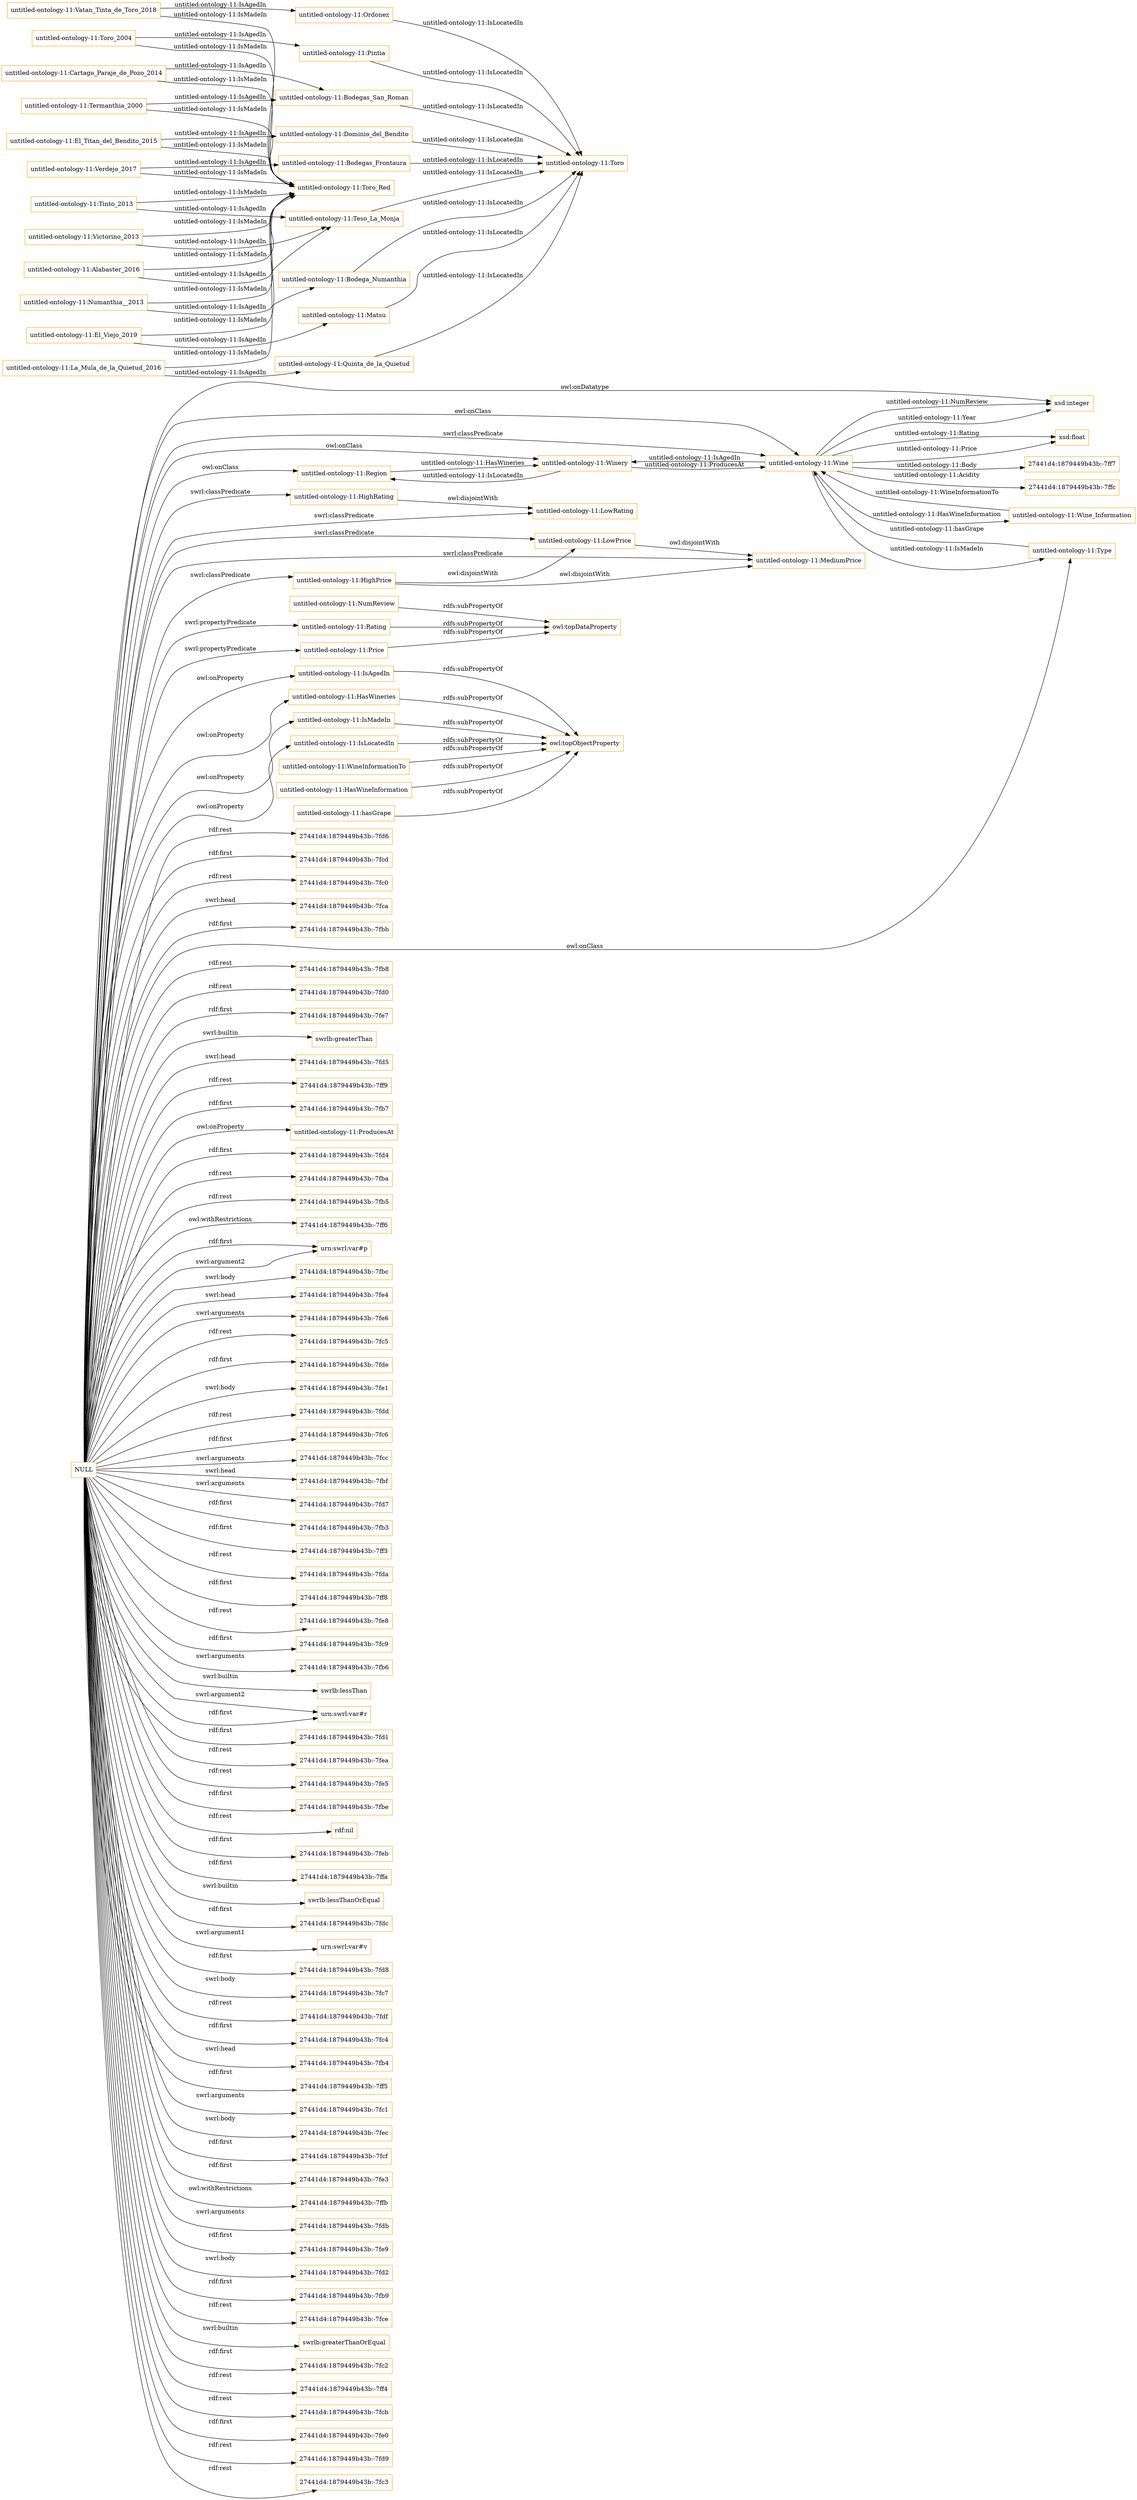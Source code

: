 digraph ar2dtool_diagram { 
rankdir=LR;
size="1501"
node [shape = rectangle, color="orange"]; "untitled-ontology-11:Region" "untitled-ontology-11:HighRating" "untitled-ontology-11:LowRating" "untitled-ontology-11:Wine_Information" "untitled-ontology-11:Type" "untitled-ontology-11:Wine" "untitled-ontology-11:MediumPrice" "untitled-ontology-11:Winery" "untitled-ontology-11:LowPrice" "untitled-ontology-11:HighPrice" "untitled-ontology-11:Toro" ; /*classes style*/
	"untitled-ontology-11:Vatan_Tinta_de_Toro_2018" -> "untitled-ontology-11:Ordonez" [ label = "untitled-ontology-11:IsAgedIn" ];
	"untitled-ontology-11:Vatan_Tinta_de_Toro_2018" -> "untitled-ontology-11:Toro_Red" [ label = "untitled-ontology-11:IsMadeIn" ];
	"untitled-ontology-11:HasWineInformation" -> "owl:topObjectProperty" [ label = "rdfs:subPropertyOf" ];
	"untitled-ontology-11:Toro_2004" -> "untitled-ontology-11:Pintia" [ label = "untitled-ontology-11:IsAgedIn" ];
	"untitled-ontology-11:Toro_2004" -> "untitled-ontology-11:Toro_Red" [ label = "untitled-ontology-11:IsMadeIn" ];
	"untitled-ontology-11:Bodegas_San_Roman" -> "untitled-ontology-11:Toro" [ label = "untitled-ontology-11:IsLocatedIn" ];
	"untitled-ontology-11:El_Titan_del_Bendito_2015" -> "untitled-ontology-11:Toro_Red" [ label = "untitled-ontology-11:IsMadeIn" ];
	"untitled-ontology-11:El_Titan_del_Bendito_2015" -> "untitled-ontology-11:Dominio_del_Bendito" [ label = "untitled-ontology-11:IsAgedIn" ];
	"untitled-ontology-11:hasGrape" -> "owl:topObjectProperty" [ label = "rdfs:subPropertyOf" ];
	"untitled-ontology-11:Bodegas_Frontaura" -> "untitled-ontology-11:Toro" [ label = "untitled-ontology-11:IsLocatedIn" ];
	"untitled-ontology-11:Teso_La_Monja" -> "untitled-ontology-11:Toro" [ label = "untitled-ontology-11:IsLocatedIn" ];
	"untitled-ontology-11:Tinto_2013" -> "untitled-ontology-11:Toro_Red" [ label = "untitled-ontology-11:IsMadeIn" ];
	"untitled-ontology-11:Tinto_2013" -> "untitled-ontology-11:Teso_La_Monja" [ label = "untitled-ontology-11:IsAgedIn" ];
	"untitled-ontology-11:Bodega_Numanthia" -> "untitled-ontology-11:Toro" [ label = "untitled-ontology-11:IsLocatedIn" ];
	"untitled-ontology-11:LowPrice" -> "untitled-ontology-11:MediumPrice" [ label = "owl:disjointWith" ];
	"untitled-ontology-11:Price" -> "owl:topDataProperty" [ label = "rdfs:subPropertyOf" ];
	"untitled-ontology-11:Pintia" -> "untitled-ontology-11:Toro" [ label = "untitled-ontology-11:IsLocatedIn" ];
	"untitled-ontology-11:NumReview" -> "owl:topDataProperty" [ label = "rdfs:subPropertyOf" ];
	"untitled-ontology-11:Matsu" -> "untitled-ontology-11:Toro" [ label = "untitled-ontology-11:IsLocatedIn" ];
	"untitled-ontology-11:HighPrice" -> "untitled-ontology-11:MediumPrice" [ label = "owl:disjointWith" ];
	"untitled-ontology-11:HighPrice" -> "untitled-ontology-11:LowPrice" [ label = "owl:disjointWith" ];
	"untitled-ontology-11:Victorino_2013" -> "untitled-ontology-11:Teso_La_Monja" [ label = "untitled-ontology-11:IsAgedIn" ];
	"untitled-ontology-11:Victorino_2013" -> "untitled-ontology-11:Toro_Red" [ label = "untitled-ontology-11:IsMadeIn" ];
	"untitled-ontology-11:Cartago_Paraje_de_Pozo_2014" -> "untitled-ontology-11:Toro_Red" [ label = "untitled-ontology-11:IsMadeIn" ];
	"untitled-ontology-11:Cartago_Paraje_de_Pozo_2014" -> "untitled-ontology-11:Bodegas_San_Roman" [ label = "untitled-ontology-11:IsAgedIn" ];
	"untitled-ontology-11:Dominio_del_Bendito" -> "untitled-ontology-11:Toro" [ label = "untitled-ontology-11:IsLocatedIn" ];
	"untitled-ontology-11:IsAgedIn" -> "owl:topObjectProperty" [ label = "rdfs:subPropertyOf" ];
	"untitled-ontology-11:Ordonez" -> "untitled-ontology-11:Toro" [ label = "untitled-ontology-11:IsLocatedIn" ];
	"NULL" -> "untitled-ontology-11:Type" [ label = "owl:onClass" ];
	"NULL" -> "27441d4:1879449b43b:-7fd6" [ label = "rdf:rest" ];
	"NULL" -> "27441d4:1879449b43b:-7fcd" [ label = "rdf:first" ];
	"NULL" -> "27441d4:1879449b43b:-7fc0" [ label = "rdf:rest" ];
	"NULL" -> "27441d4:1879449b43b:-7fca" [ label = "swrl:head" ];
	"NULL" -> "untitled-ontology-11:IsAgedIn" [ label = "owl:onProperty" ];
	"NULL" -> "untitled-ontology-11:LowPrice" [ label = "swrl:classPredicate" ];
	"NULL" -> "27441d4:1879449b43b:-7fbb" [ label = "rdf:first" ];
	"NULL" -> "xsd:integer" [ label = "owl:onDatatype" ];
	"NULL" -> "27441d4:1879449b43b:-7fb8" [ label = "rdf:rest" ];
	"NULL" -> "27441d4:1879449b43b:-7fd0" [ label = "rdf:rest" ];
	"NULL" -> "27441d4:1879449b43b:-7fe7" [ label = "rdf:first" ];
	"NULL" -> "swrlb:greaterThan" [ label = "swrl:builtin" ];
	"NULL" -> "27441d4:1879449b43b:-7fd5" [ label = "swrl:head" ];
	"NULL" -> "27441d4:1879449b43b:-7ff9" [ label = "rdf:rest" ];
	"NULL" -> "27441d4:1879449b43b:-7fb7" [ label = "rdf:first" ];
	"NULL" -> "untitled-ontology-11:ProducesAt" [ label = "owl:onProperty" ];
	"NULL" -> "untitled-ontology-11:Winery" [ label = "owl:onClass" ];
	"NULL" -> "27441d4:1879449b43b:-7fd4" [ label = "rdf:first" ];
	"NULL" -> "27441d4:1879449b43b:-7fba" [ label = "rdf:rest" ];
	"NULL" -> "27441d4:1879449b43b:-7fb5" [ label = "rdf:rest" ];
	"NULL" -> "27441d4:1879449b43b:-7ff6" [ label = "owl:withRestrictions" ];
	"NULL" -> "urn:swrl:var#p" [ label = "rdf:first" ];
	"NULL" -> "untitled-ontology-11:HasWineries" [ label = "owl:onProperty" ];
	"NULL" -> "27441d4:1879449b43b:-7fbc" [ label = "swrl:body" ];
	"NULL" -> "27441d4:1879449b43b:-7fe4" [ label = "swrl:head" ];
	"NULL" -> "27441d4:1879449b43b:-7fe6" [ label = "swrl:arguments" ];
	"NULL" -> "27441d4:1879449b43b:-7fc5" [ label = "rdf:rest" ];
	"NULL" -> "27441d4:1879449b43b:-7fde" [ label = "rdf:first" ];
	"NULL" -> "27441d4:1879449b43b:-7fe1" [ label = "swrl:body" ];
	"NULL" -> "27441d4:1879449b43b:-7fdd" [ label = "rdf:rest" ];
	"NULL" -> "27441d4:1879449b43b:-7fc6" [ label = "rdf:first" ];
	"NULL" -> "27441d4:1879449b43b:-7fcc" [ label = "swrl:arguments" ];
	"NULL" -> "27441d4:1879449b43b:-7fbf" [ label = "swrl:head" ];
	"NULL" -> "27441d4:1879449b43b:-7fd7" [ label = "swrl:arguments" ];
	"NULL" -> "27441d4:1879449b43b:-7fb3" [ label = "rdf:first" ];
	"NULL" -> "27441d4:1879449b43b:-7ff3" [ label = "rdf:first" ];
	"NULL" -> "27441d4:1879449b43b:-7fda" [ label = "rdf:rest" ];
	"NULL" -> "27441d4:1879449b43b:-7ff8" [ label = "rdf:first" ];
	"NULL" -> "27441d4:1879449b43b:-7fe8" [ label = "rdf:rest" ];
	"NULL" -> "27441d4:1879449b43b:-7fc9" [ label = "rdf:first" ];
	"NULL" -> "untitled-ontology-11:Wine" [ label = "owl:onClass" ];
	"NULL" -> "27441d4:1879449b43b:-7fb6" [ label = "swrl:arguments" ];
	"NULL" -> "swrlb:lessThan" [ label = "swrl:builtin" ];
	"NULL" -> "untitled-ontology-11:LowRating" [ label = "swrl:classPredicate" ];
	"NULL" -> "urn:swrl:var#r" [ label = "swrl:argument2" ];
	"NULL" -> "27441d4:1879449b43b:-7fd1" [ label = "rdf:first" ];
	"NULL" -> "27441d4:1879449b43b:-7fea" [ label = "rdf:rest" ];
	"NULL" -> "27441d4:1879449b43b:-7fe5" [ label = "rdf:rest" ];
	"NULL" -> "27441d4:1879449b43b:-7fbe" [ label = "rdf:first" ];
	"NULL" -> "untitled-ontology-11:MediumPrice" [ label = "swrl:classPredicate" ];
	"NULL" -> "rdf:nil" [ label = "rdf:rest" ];
	"NULL" -> "27441d4:1879449b43b:-7feb" [ label = "rdf:first" ];
	"NULL" -> "untitled-ontology-11:Price" [ label = "swrl:propertyPredicate" ];
	"NULL" -> "27441d4:1879449b43b:-7ffa" [ label = "rdf:first" ];
	"NULL" -> "swrlb:lessThanOrEqual" [ label = "swrl:builtin" ];
	"NULL" -> "27441d4:1879449b43b:-7fdc" [ label = "rdf:first" ];
	"NULL" -> "urn:swrl:var#v" [ label = "swrl:argument1" ];
	"NULL" -> "27441d4:1879449b43b:-7fd8" [ label = "rdf:first" ];
	"NULL" -> "27441d4:1879449b43b:-7fc7" [ label = "swrl:body" ];
	"NULL" -> "untitled-ontology-11:HighPrice" [ label = "swrl:classPredicate" ];
	"NULL" -> "27441d4:1879449b43b:-7fdf" [ label = "rdf:rest" ];
	"NULL" -> "27441d4:1879449b43b:-7fc4" [ label = "rdf:first" ];
	"NULL" -> "27441d4:1879449b43b:-7fb4" [ label = "swrl:head" ];
	"NULL" -> "untitled-ontology-11:Wine" [ label = "swrl:classPredicate" ];
	"NULL" -> "27441d4:1879449b43b:-7ff5" [ label = "rdf:first" ];
	"NULL" -> "27441d4:1879449b43b:-7fc1" [ label = "swrl:arguments" ];
	"NULL" -> "27441d4:1879449b43b:-7fec" [ label = "swrl:body" ];
	"NULL" -> "27441d4:1879449b43b:-7fcf" [ label = "rdf:first" ];
	"NULL" -> "27441d4:1879449b43b:-7fe3" [ label = "rdf:first" ];
	"NULL" -> "27441d4:1879449b43b:-7ffb" [ label = "owl:withRestrictions" ];
	"NULL" -> "27441d4:1879449b43b:-7fdb" [ label = "swrl:arguments" ];
	"NULL" -> "27441d4:1879449b43b:-7fe9" [ label = "rdf:first" ];
	"NULL" -> "untitled-ontology-11:Rating" [ label = "swrl:propertyPredicate" ];
	"NULL" -> "27441d4:1879449b43b:-7fd2" [ label = "swrl:body" ];
	"NULL" -> "27441d4:1879449b43b:-7fb9" [ label = "rdf:first" ];
	"NULL" -> "untitled-ontology-11:IsMadeIn" [ label = "owl:onProperty" ];
	"NULL" -> "urn:swrl:var#p" [ label = "swrl:argument2" ];
	"NULL" -> "untitled-ontology-11:IsLocatedIn" [ label = "owl:onProperty" ];
	"NULL" -> "27441d4:1879449b43b:-7fce" [ label = "rdf:rest" ];
	"NULL" -> "swrlb:greaterThanOrEqual" [ label = "swrl:builtin" ];
	"NULL" -> "untitled-ontology-11:HighRating" [ label = "swrl:classPredicate" ];
	"NULL" -> "untitled-ontology-11:Region" [ label = "owl:onClass" ];
	"NULL" -> "27441d4:1879449b43b:-7fc2" [ label = "rdf:first" ];
	"NULL" -> "27441d4:1879449b43b:-7ff4" [ label = "rdf:rest" ];
	"NULL" -> "27441d4:1879449b43b:-7fcb" [ label = "rdf:rest" ];
	"NULL" -> "urn:swrl:var#r" [ label = "rdf:first" ];
	"NULL" -> "27441d4:1879449b43b:-7fe0" [ label = "rdf:first" ];
	"NULL" -> "27441d4:1879449b43b:-7fd9" [ label = "rdf:rest" ];
	"NULL" -> "27441d4:1879449b43b:-7fc3" [ label = "rdf:rest" ];
	"untitled-ontology-11:IsMadeIn" -> "owl:topObjectProperty" [ label = "rdfs:subPropertyOf" ];
	"untitled-ontology-11:Quinta_de_la_Quietud" -> "untitled-ontology-11:Toro" [ label = "untitled-ontology-11:IsLocatedIn" ];
	"untitled-ontology-11:HasWineries" -> "owl:topObjectProperty" [ label = "rdfs:subPropertyOf" ];
	"untitled-ontology-11:HighRating" -> "untitled-ontology-11:LowRating" [ label = "owl:disjointWith" ];
	"untitled-ontology-11:Rating" -> "owl:topDataProperty" [ label = "rdfs:subPropertyOf" ];
	"untitled-ontology-11:IsLocatedIn" -> "owl:topObjectProperty" [ label = "rdfs:subPropertyOf" ];
	"untitled-ontology-11:Termanthia_2000" -> "untitled-ontology-11:Bodegas_San_Roman" [ label = "untitled-ontology-11:IsAgedIn" ];
	"untitled-ontology-11:Termanthia_2000" -> "untitled-ontology-11:Toro_Red" [ label = "untitled-ontology-11:IsMadeIn" ];
	"untitled-ontology-11:La_Mula_de_la_Quietud_2016" -> "untitled-ontology-11:Toro_Red" [ label = "untitled-ontology-11:IsMadeIn" ];
	"untitled-ontology-11:La_Mula_de_la_Quietud_2016" -> "untitled-ontology-11:Quinta_de_la_Quietud" [ label = "untitled-ontology-11:IsAgedIn" ];
	"untitled-ontology-11:Numanthia__2013" -> "untitled-ontology-11:Toro_Red" [ label = "untitled-ontology-11:IsMadeIn" ];
	"untitled-ontology-11:Numanthia__2013" -> "untitled-ontology-11:Bodega_Numanthia" [ label = "untitled-ontology-11:IsAgedIn" ];
	"untitled-ontology-11:WineInformationTo" -> "owl:topObjectProperty" [ label = "rdfs:subPropertyOf" ];
	"untitled-ontology-11:Verdejo_2017" -> "untitled-ontology-11:Bodegas_Frontaura" [ label = "untitled-ontology-11:IsAgedIn" ];
	"untitled-ontology-11:Verdejo_2017" -> "untitled-ontology-11:Toro_Red" [ label = "untitled-ontology-11:IsMadeIn" ];
	"untitled-ontology-11:Alabaster_2016" -> "untitled-ontology-11:Teso_La_Monja" [ label = "untitled-ontology-11:IsAgedIn" ];
	"untitled-ontology-11:Alabaster_2016" -> "untitled-ontology-11:Toro_Red" [ label = "untitled-ontology-11:IsMadeIn" ];
	"untitled-ontology-11:El_Viejo_2019" -> "untitled-ontology-11:Toro_Red" [ label = "untitled-ontology-11:IsMadeIn" ];
	"untitled-ontology-11:El_Viejo_2019" -> "untitled-ontology-11:Matsu" [ label = "untitled-ontology-11:IsAgedIn" ];
	"untitled-ontology-11:Type" -> "untitled-ontology-11:Wine" [ label = "untitled-ontology-11:hasGrape" ];
	"untitled-ontology-11:Region" -> "untitled-ontology-11:Winery" [ label = "untitled-ontology-11:HasWineries" ];
	"untitled-ontology-11:Wine" -> "xsd:float" [ label = "untitled-ontology-11:Price" ];
	"untitled-ontology-11:Wine" -> "xsd:float" [ label = "untitled-ontology-11:Rating" ];
	"untitled-ontology-11:Wine_Information" -> "untitled-ontology-11:Wine" [ label = "untitled-ontology-11:WineInformationTo" ];
	"untitled-ontology-11:Wine" -> "xsd:integer" [ label = "untitled-ontology-11:NumReview" ];
	"untitled-ontology-11:Wine" -> "xsd:integer" [ label = "untitled-ontology-11:Year" ];
	"untitled-ontology-11:Winery" -> "untitled-ontology-11:Wine" [ label = "untitled-ontology-11:ProducesAt" ];
	"untitled-ontology-11:Wine" -> "untitled-ontology-11:Winery" [ label = "untitled-ontology-11:IsAgedIn" ];
	"untitled-ontology-11:Wine" -> "untitled-ontology-11:Wine_Information" [ label = "untitled-ontology-11:HasWineInformation" ];
	"untitled-ontology-11:Winery" -> "untitled-ontology-11:Region" [ label = "untitled-ontology-11:IsLocatedIn" ];
	"untitled-ontology-11:Wine" -> "27441d4:1879449b43b:-7ff7" [ label = "untitled-ontology-11:Body" ];
	"untitled-ontology-11:Wine" -> "untitled-ontology-11:Type" [ label = "untitled-ontology-11:IsMadeIn" ];
	"untitled-ontology-11:Wine" -> "27441d4:1879449b43b:-7ffc" [ label = "untitled-ontology-11:Acidity" ];

}
